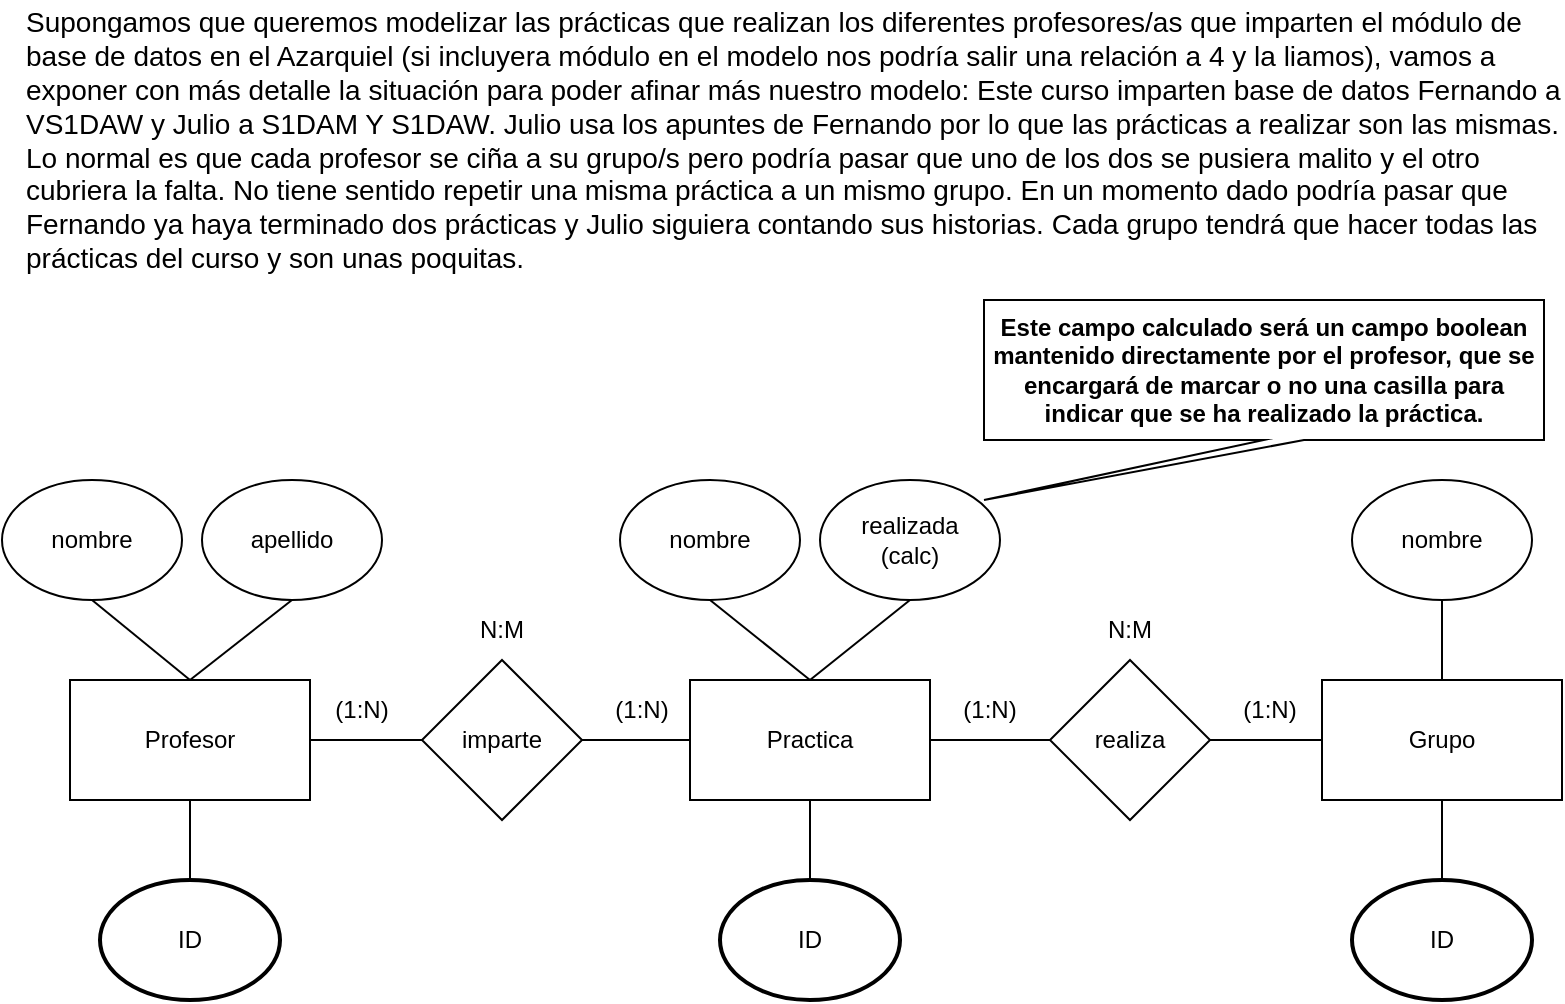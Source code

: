 <mxfile version="22.1.1" type="github">
  <diagram name="Página-1" id="qKwDhnCiwPNc9SaC4BNa">
    <mxGraphModel dx="1434" dy="750" grid="1" gridSize="10" guides="1" tooltips="1" connect="1" arrows="1" fold="1" page="1" pageScale="1" pageWidth="827" pageHeight="1169" math="0" shadow="0">
      <root>
        <mxCell id="0" />
        <mxCell id="1" parent="0" />
        <mxCell id="YrviUOaYqMqXsFpp3-eg-1" value="Supongamos que queremos modelizar las prácticas que realizan los diferentes profesores/as que imparten el módulo de base de datos en el Azarquiel (si incluyera módulo en el modelo nos podría salir una relación a 4 y la liamos), vamos a exponer con más detalle la situación para poder afinar más nuestro modelo: Este curso imparten base de datos Fernando a VS1DAW y Julio a S1DAM Y S1DAW. Julio usa los apuntes de Fernando por lo que las prácticas a realizar son las mismas. Lo normal es que cada profesor se ciña a su grupo/s pero podría pasar que uno de los dos se pusiera malito y el otro cubriera la falta. No tiene sentido repetir una misma práctica a un mismo grupo. En un momento dado podría pasar que Fernando ya haya terminado dos prácticas y Julio siguiera contando sus historias. Cada grupo tendrá que hacer todas las prácticas del curso y son unas poquitas." style="text;html=1;strokeColor=none;fillColor=none;align=left;verticalAlign=middle;whiteSpace=wrap;rounded=0;fontSize=14;" parent="1" vertex="1">
          <mxGeometry x="29" y="40" width="770" height="140" as="geometry" />
        </mxCell>
        <mxCell id="yulLahvRHh0z7h0c_ufD-1" value="Profesor" style="rounded=0;whiteSpace=wrap;html=1;" parent="1" vertex="1">
          <mxGeometry x="53" y="380" width="120" height="60" as="geometry" />
        </mxCell>
        <mxCell id="yulLahvRHh0z7h0c_ufD-3" value="Practica" style="rounded=0;whiteSpace=wrap;html=1;" parent="1" vertex="1">
          <mxGeometry x="363" y="380" width="120" height="60" as="geometry" />
        </mxCell>
        <mxCell id="yulLahvRHh0z7h0c_ufD-4" value="Grupo" style="rounded=0;whiteSpace=wrap;html=1;" parent="1" vertex="1">
          <mxGeometry x="679" y="380" width="120" height="60" as="geometry" />
        </mxCell>
        <mxCell id="yulLahvRHh0z7h0c_ufD-5" value="imparte" style="rhombus;whiteSpace=wrap;html=1;" parent="1" vertex="1">
          <mxGeometry x="229" y="370" width="80" height="80" as="geometry" />
        </mxCell>
        <mxCell id="yulLahvRHh0z7h0c_ufD-6" value="realiza" style="rhombus;whiteSpace=wrap;html=1;" parent="1" vertex="1">
          <mxGeometry x="543" y="370" width="80" height="80" as="geometry" />
        </mxCell>
        <mxCell id="yulLahvRHh0z7h0c_ufD-9" value="" style="endArrow=none;html=1;rounded=0;entryX=0;entryY=0.5;entryDx=0;entryDy=0;exitX=1;exitY=0.5;exitDx=0;exitDy=0;" parent="1" source="yulLahvRHh0z7h0c_ufD-6" target="yulLahvRHh0z7h0c_ufD-4" edge="1">
          <mxGeometry width="50" height="50" relative="1" as="geometry">
            <mxPoint x="399" y="450" as="sourcePoint" />
            <mxPoint x="449" y="400" as="targetPoint" />
          </mxGeometry>
        </mxCell>
        <mxCell id="yulLahvRHh0z7h0c_ufD-10" value="" style="endArrow=none;html=1;rounded=0;entryX=0;entryY=0.5;entryDx=0;entryDy=0;exitX=1;exitY=0.5;exitDx=0;exitDy=0;" parent="1" source="yulLahvRHh0z7h0c_ufD-3" target="yulLahvRHh0z7h0c_ufD-6" edge="1">
          <mxGeometry width="50" height="50" relative="1" as="geometry">
            <mxPoint x="399" y="450" as="sourcePoint" />
            <mxPoint x="449" y="400" as="targetPoint" />
          </mxGeometry>
        </mxCell>
        <mxCell id="yulLahvRHh0z7h0c_ufD-11" value="" style="endArrow=none;html=1;rounded=0;exitX=1;exitY=0.5;exitDx=0;exitDy=0;entryX=0;entryY=0.5;entryDx=0;entryDy=0;" parent="1" source="yulLahvRHh0z7h0c_ufD-5" target="yulLahvRHh0z7h0c_ufD-3" edge="1">
          <mxGeometry width="50" height="50" relative="1" as="geometry">
            <mxPoint x="399" y="450" as="sourcePoint" />
            <mxPoint x="449" y="400" as="targetPoint" />
          </mxGeometry>
        </mxCell>
        <mxCell id="yulLahvRHh0z7h0c_ufD-12" value="" style="endArrow=none;html=1;rounded=0;exitX=1;exitY=0.5;exitDx=0;exitDy=0;entryX=0;entryY=0.5;entryDx=0;entryDy=0;" parent="1" source="yulLahvRHh0z7h0c_ufD-1" target="yulLahvRHh0z7h0c_ufD-5" edge="1">
          <mxGeometry width="50" height="50" relative="1" as="geometry">
            <mxPoint x="399" y="450" as="sourcePoint" />
            <mxPoint x="229" y="410" as="targetPoint" />
          </mxGeometry>
        </mxCell>
        <mxCell id="yulLahvRHh0z7h0c_ufD-13" value="ID" style="ellipse;whiteSpace=wrap;html=1;strokeWidth=2;" parent="1" vertex="1">
          <mxGeometry x="694" y="480" width="90" height="60" as="geometry" />
        </mxCell>
        <mxCell id="yulLahvRHh0z7h0c_ufD-14" value="ID" style="ellipse;whiteSpace=wrap;html=1;strokeWidth=2;" parent="1" vertex="1">
          <mxGeometry x="68" y="480" width="90" height="60" as="geometry" />
        </mxCell>
        <mxCell id="yulLahvRHh0z7h0c_ufD-15" value="ID" style="ellipse;whiteSpace=wrap;html=1;strokeWidth=2;" parent="1" vertex="1">
          <mxGeometry x="378" y="480" width="90" height="60" as="geometry" />
        </mxCell>
        <mxCell id="yulLahvRHh0z7h0c_ufD-17" value="nombre" style="ellipse;whiteSpace=wrap;html=1;" parent="1" vertex="1">
          <mxGeometry x="694" y="280" width="90" height="60" as="geometry" />
        </mxCell>
        <mxCell id="yulLahvRHh0z7h0c_ufD-18" value="nombre" style="ellipse;whiteSpace=wrap;html=1;" parent="1" vertex="1">
          <mxGeometry x="328" y="280" width="90" height="60" as="geometry" />
        </mxCell>
        <mxCell id="yulLahvRHh0z7h0c_ufD-19" value="nombre" style="ellipse;whiteSpace=wrap;html=1;" parent="1" vertex="1">
          <mxGeometry x="19" y="280" width="90" height="60" as="geometry" />
        </mxCell>
        <mxCell id="yulLahvRHh0z7h0c_ufD-20" value="apellido" style="ellipse;whiteSpace=wrap;html=1;" parent="1" vertex="1">
          <mxGeometry x="119" y="280" width="90" height="60" as="geometry" />
        </mxCell>
        <mxCell id="yulLahvRHh0z7h0c_ufD-21" value="realizada&lt;br&gt;(calc)" style="ellipse;whiteSpace=wrap;html=1;" parent="1" vertex="1">
          <mxGeometry x="428" y="280" width="90" height="60" as="geometry" />
        </mxCell>
        <mxCell id="yulLahvRHh0z7h0c_ufD-22" value="" style="endArrow=none;html=1;rounded=0;exitX=0.5;exitY=0;exitDx=0;exitDy=0;entryX=0.5;entryY=1;entryDx=0;entryDy=0;" parent="1" source="yulLahvRHh0z7h0c_ufD-3" target="yulLahvRHh0z7h0c_ufD-21" edge="1">
          <mxGeometry width="50" height="50" relative="1" as="geometry">
            <mxPoint x="399" y="370" as="sourcePoint" />
            <mxPoint x="449" y="320" as="targetPoint" />
          </mxGeometry>
        </mxCell>
        <mxCell id="yulLahvRHh0z7h0c_ufD-23" value="" style="endArrow=none;html=1;rounded=0;exitX=0.5;exitY=0;exitDx=0;exitDy=0;entryX=0.5;entryY=1;entryDx=0;entryDy=0;" parent="1" source="yulLahvRHh0z7h0c_ufD-3" target="yulLahvRHh0z7h0c_ufD-18" edge="1">
          <mxGeometry width="50" height="50" relative="1" as="geometry">
            <mxPoint x="399" y="370" as="sourcePoint" />
            <mxPoint x="449" y="320" as="targetPoint" />
          </mxGeometry>
        </mxCell>
        <mxCell id="yulLahvRHh0z7h0c_ufD-24" value="" style="endArrow=none;html=1;rounded=0;entryX=0.5;entryY=1;entryDx=0;entryDy=0;exitX=0.5;exitY=0;exitDx=0;exitDy=0;" parent="1" source="yulLahvRHh0z7h0c_ufD-4" target="yulLahvRHh0z7h0c_ufD-17" edge="1">
          <mxGeometry width="50" height="50" relative="1" as="geometry">
            <mxPoint x="399" y="370" as="sourcePoint" />
            <mxPoint x="449" y="320" as="targetPoint" />
          </mxGeometry>
        </mxCell>
        <mxCell id="yulLahvRHh0z7h0c_ufD-25" value="" style="endArrow=none;html=1;rounded=0;entryX=0.5;entryY=0;entryDx=0;entryDy=0;exitX=0.5;exitY=1;exitDx=0;exitDy=0;" parent="1" source="yulLahvRHh0z7h0c_ufD-4" target="yulLahvRHh0z7h0c_ufD-13" edge="1">
          <mxGeometry width="50" height="50" relative="1" as="geometry">
            <mxPoint x="399" y="370" as="sourcePoint" />
            <mxPoint x="449" y="320" as="targetPoint" />
          </mxGeometry>
        </mxCell>
        <mxCell id="yulLahvRHh0z7h0c_ufD-26" value="" style="endArrow=none;html=1;rounded=0;entryX=0.5;entryY=0;entryDx=0;entryDy=0;exitX=0.5;exitY=1;exitDx=0;exitDy=0;" parent="1" source="yulLahvRHh0z7h0c_ufD-3" target="yulLahvRHh0z7h0c_ufD-15" edge="1">
          <mxGeometry width="50" height="50" relative="1" as="geometry">
            <mxPoint x="399" y="370" as="sourcePoint" />
            <mxPoint x="449" y="320" as="targetPoint" />
          </mxGeometry>
        </mxCell>
        <mxCell id="yulLahvRHh0z7h0c_ufD-27" value="" style="endArrow=none;html=1;rounded=0;entryX=0.5;entryY=0;entryDx=0;entryDy=0;exitX=0.5;exitY=1;exitDx=0;exitDy=0;" parent="1" source="yulLahvRHh0z7h0c_ufD-1" target="yulLahvRHh0z7h0c_ufD-14" edge="1">
          <mxGeometry width="50" height="50" relative="1" as="geometry">
            <mxPoint x="399" y="370" as="sourcePoint" />
            <mxPoint x="449" y="320" as="targetPoint" />
          </mxGeometry>
        </mxCell>
        <mxCell id="yulLahvRHh0z7h0c_ufD-28" value="" style="endArrow=none;html=1;rounded=0;entryX=0.5;entryY=1;entryDx=0;entryDy=0;exitX=0.5;exitY=0;exitDx=0;exitDy=0;" parent="1" source="yulLahvRHh0z7h0c_ufD-1" target="yulLahvRHh0z7h0c_ufD-20" edge="1">
          <mxGeometry width="50" height="50" relative="1" as="geometry">
            <mxPoint x="399" y="370" as="sourcePoint" />
            <mxPoint x="449" y="320" as="targetPoint" />
          </mxGeometry>
        </mxCell>
        <mxCell id="yulLahvRHh0z7h0c_ufD-29" value="" style="endArrow=none;html=1;rounded=0;exitX=0.5;exitY=0;exitDx=0;exitDy=0;entryX=0.5;entryY=1;entryDx=0;entryDy=0;" parent="1" source="yulLahvRHh0z7h0c_ufD-1" target="yulLahvRHh0z7h0c_ufD-19" edge="1">
          <mxGeometry width="50" height="50" relative="1" as="geometry">
            <mxPoint x="399" y="370" as="sourcePoint" />
            <mxPoint x="449" y="320" as="targetPoint" />
          </mxGeometry>
        </mxCell>
        <mxCell id="yulLahvRHh0z7h0c_ufD-31" value="Este campo calculado será un campo boolean mantenido directamente por el profesor, que se encargará de marcar o no una casilla para indicar que se ha realizado la práctica." style="shape=callout;whiteSpace=wrap;html=1;perimeter=calloutPerimeter;direction=east;position2=0;fontStyle=1" parent="1" vertex="1">
          <mxGeometry x="510" y="190" width="280" height="100" as="geometry" />
        </mxCell>
        <mxCell id="yulLahvRHh0z7h0c_ufD-32" value="(1:N)" style="text;html=1;strokeColor=none;fillColor=none;align=center;verticalAlign=middle;whiteSpace=wrap;rounded=0;" parent="1" vertex="1">
          <mxGeometry x="169" y="380" width="60" height="30" as="geometry" />
        </mxCell>
        <mxCell id="yulLahvRHh0z7h0c_ufD-33" value="(1:N)" style="text;html=1;strokeColor=none;fillColor=none;align=center;verticalAlign=middle;whiteSpace=wrap;rounded=0;" parent="1" vertex="1">
          <mxGeometry x="309" y="380" width="60" height="30" as="geometry" />
        </mxCell>
        <mxCell id="yulLahvRHh0z7h0c_ufD-34" value="N:M" style="text;html=1;strokeColor=none;fillColor=none;align=center;verticalAlign=middle;whiteSpace=wrap;rounded=0;" parent="1" vertex="1">
          <mxGeometry x="239" y="340" width="60" height="30" as="geometry" />
        </mxCell>
        <mxCell id="yulLahvRHh0z7h0c_ufD-35" value="(1:N)" style="text;html=1;strokeColor=none;fillColor=none;align=center;verticalAlign=middle;whiteSpace=wrap;rounded=0;" parent="1" vertex="1">
          <mxGeometry x="483" y="380" width="60" height="30" as="geometry" />
        </mxCell>
        <mxCell id="yulLahvRHh0z7h0c_ufD-36" value="(1:N)" style="text;html=1;strokeColor=none;fillColor=none;align=center;verticalAlign=middle;whiteSpace=wrap;rounded=0;" parent="1" vertex="1">
          <mxGeometry x="623" y="380" width="60" height="30" as="geometry" />
        </mxCell>
        <mxCell id="yulLahvRHh0z7h0c_ufD-37" value="N:M" style="text;html=1;strokeColor=none;fillColor=none;align=center;verticalAlign=middle;whiteSpace=wrap;rounded=0;" parent="1" vertex="1">
          <mxGeometry x="553" y="340" width="60" height="30" as="geometry" />
        </mxCell>
      </root>
    </mxGraphModel>
  </diagram>
</mxfile>
